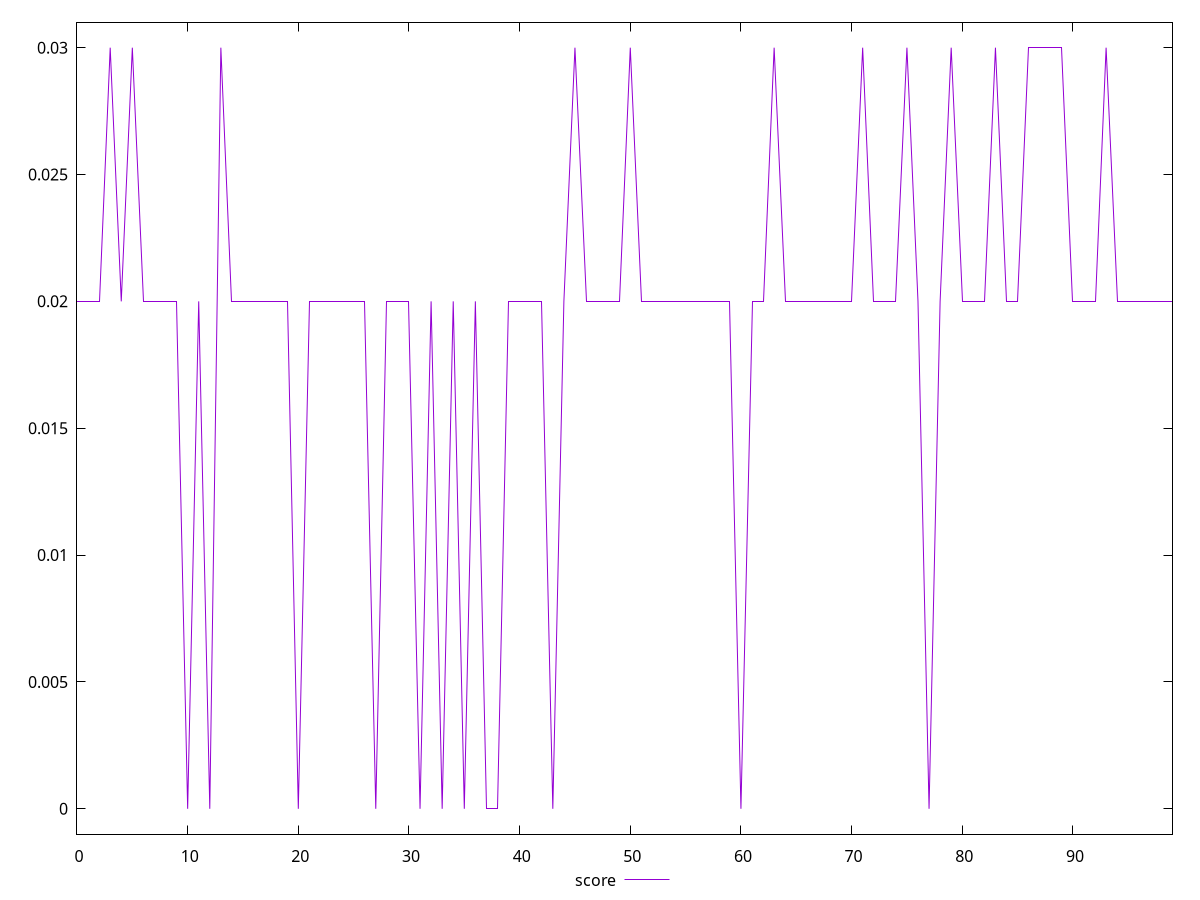 reset

$score <<EOF
0 0.02
1 0.02
2 0.02
3 0.03
4 0.02
5 0.03
6 0.02
7 0.02
8 0.02
9 0.02
10 0
11 0.02
12 0
13 0.03
14 0.02
15 0.02
16 0.02
17 0.02
18 0.02
19 0.02
20 0
21 0.02
22 0.02
23 0.02
24 0.02
25 0.02
26 0.02
27 0
28 0.02
29 0.02
30 0.02
31 0
32 0.02
33 0
34 0.02
35 0
36 0.02
37 0
38 0
39 0.02
40 0.02
41 0.02
42 0.02
43 0
44 0.02
45 0.03
46 0.02
47 0.02
48 0.02
49 0.02
50 0.03
51 0.02
52 0.02
53 0.02
54 0.02
55 0.02
56 0.02
57 0.02
58 0.02
59 0.02
60 0
61 0.02
62 0.02
63 0.03
64 0.02
65 0.02
66 0.02
67 0.02
68 0.02
69 0.02
70 0.02
71 0.03
72 0.02
73 0.02
74 0.02
75 0.03
76 0.02
77 0
78 0.02
79 0.03
80 0.02
81 0.02
82 0.02
83 0.03
84 0.02
85 0.02
86 0.03
87 0.03
88 0.03
89 0.03
90 0.02
91 0.02
92 0.02
93 0.03
94 0.02
95 0.02
96 0.02
97 0.02
98 0.02
99 0.02
EOF

set key outside below
set xrange [0:99]
set yrange [-0.001:0.031]
set trange [-0.001:0.031]
set terminal svg size 640, 500 enhanced background rgb 'white'
set output "report_00013_2021-02-09T12-04-24.940Z/cumulative-layout-shift/samples/pages+cached+noadtech/score/values.svg"

plot $score title "score" with line

reset
